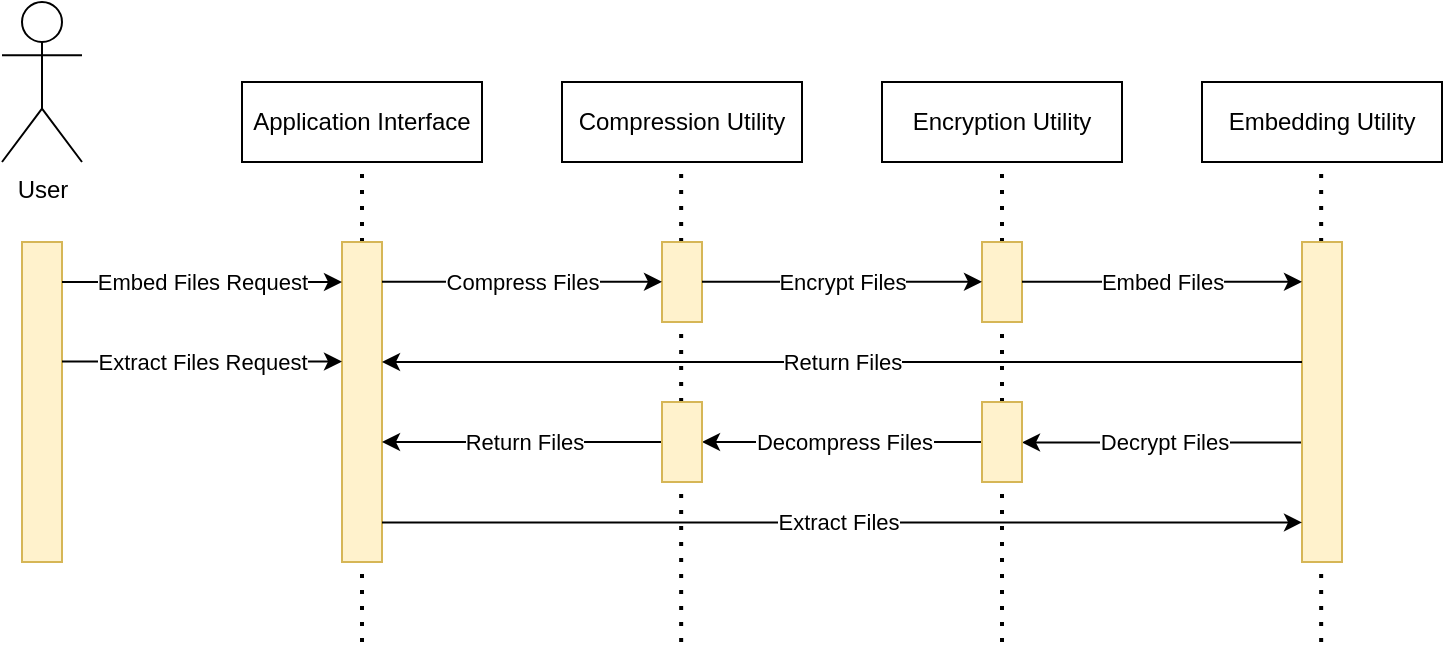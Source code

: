 <mxfile version="25.0.3">
  <diagram name="Page-1" id="_64ufnM-X4IV8vlH-ZPl">
    <mxGraphModel dx="955" dy="721" grid="1" gridSize="10" guides="1" tooltips="1" connect="1" arrows="1" fold="1" page="1" pageScale="1" pageWidth="850" pageHeight="1100" math="0" shadow="0">
      <root>
        <mxCell id="0" />
        <mxCell id="1" parent="0" />
        <mxCell id="b5wdQTQ81oaLnNMWkXeV-55" value="" style="endArrow=none;dashed=1;html=1;dashPattern=1 3;strokeWidth=2;rounded=0;entryX=0.5;entryY=1;entryDx=0;entryDy=0;endSize=6;jumpSize=6;" edge="1" parent="1">
          <mxGeometry width="50" height="50" relative="1" as="geometry">
            <mxPoint x="739.58" y="400" as="sourcePoint" />
            <mxPoint x="739.58" y="160" as="targetPoint" />
          </mxGeometry>
        </mxCell>
        <mxCell id="b5wdQTQ81oaLnNMWkXeV-53" value="" style="endArrow=none;dashed=1;html=1;dashPattern=1 3;strokeWidth=2;rounded=0;entryX=0.5;entryY=1;entryDx=0;entryDy=0;endSize=6;jumpSize=6;" edge="1" parent="1">
          <mxGeometry width="50" height="50" relative="1" as="geometry">
            <mxPoint x="419.58" y="400" as="sourcePoint" />
            <mxPoint x="419.58" y="160" as="targetPoint" />
          </mxGeometry>
        </mxCell>
        <mxCell id="b5wdQTQ81oaLnNMWkXeV-54" value="" style="endArrow=none;dashed=1;html=1;dashPattern=1 3;strokeWidth=2;rounded=0;entryX=0.5;entryY=1;entryDx=0;entryDy=0;endSize=6;jumpSize=6;" edge="1" parent="1">
          <mxGeometry width="50" height="50" relative="1" as="geometry">
            <mxPoint x="580" y="400" as="sourcePoint" />
            <mxPoint x="580" y="160" as="targetPoint" />
          </mxGeometry>
        </mxCell>
        <mxCell id="b5wdQTQ81oaLnNMWkXeV-1" value="&lt;div&gt;User&lt;/div&gt;" style="shape=umlActor;verticalLabelPosition=bottom;verticalAlign=top;html=1;outlineConnect=0;" vertex="1" parent="1">
          <mxGeometry x="80" y="80" width="40" height="80" as="geometry" />
        </mxCell>
        <mxCell id="b5wdQTQ81oaLnNMWkXeV-2" value="Application Interface" style="rounded=0;whiteSpace=wrap;html=1;" vertex="1" parent="1">
          <mxGeometry x="200" y="120" width="120" height="40" as="geometry" />
        </mxCell>
        <mxCell id="b5wdQTQ81oaLnNMWkXeV-4" value="" style="rounded=0;whiteSpace=wrap;html=1;fillColor=#fff2cc;strokeColor=#d6b656;" vertex="1" parent="1">
          <mxGeometry x="90" y="200" width="20" height="160" as="geometry" />
        </mxCell>
        <mxCell id="b5wdQTQ81oaLnNMWkXeV-5" value="" style="endArrow=none;dashed=1;html=1;dashPattern=1 3;strokeWidth=2;rounded=0;entryX=0.5;entryY=1;entryDx=0;entryDy=0;endSize=6;jumpSize=6;" edge="1" parent="1" target="b5wdQTQ81oaLnNMWkXeV-2">
          <mxGeometry width="50" height="50" relative="1" as="geometry">
            <mxPoint x="260" y="400" as="sourcePoint" />
            <mxPoint x="260" y="200" as="targetPoint" />
          </mxGeometry>
        </mxCell>
        <mxCell id="b5wdQTQ81oaLnNMWkXeV-7" value="Compression Utility" style="rounded=0;whiteSpace=wrap;html=1;" vertex="1" parent="1">
          <mxGeometry x="360" y="120" width="120" height="40" as="geometry" />
        </mxCell>
        <mxCell id="b5wdQTQ81oaLnNMWkXeV-9" value="Encryption Utility" style="rounded=0;whiteSpace=wrap;html=1;" vertex="1" parent="1">
          <mxGeometry x="520" y="120" width="120" height="40" as="geometry" />
        </mxCell>
        <mxCell id="b5wdQTQ81oaLnNMWkXeV-11" value="Embedding Utility" style="rounded=0;whiteSpace=wrap;html=1;" vertex="1" parent="1">
          <mxGeometry x="680" y="120" width="120" height="40" as="geometry" />
        </mxCell>
        <mxCell id="b5wdQTQ81oaLnNMWkXeV-15" value="" style="rounded=0;whiteSpace=wrap;html=1;fillColor=#fff2cc;strokeColor=#d6b656;" vertex="1" parent="1">
          <mxGeometry x="250" y="200" width="20" height="160" as="geometry" />
        </mxCell>
        <mxCell id="b5wdQTQ81oaLnNMWkXeV-16" value="" style="endArrow=classic;html=1;rounded=0;entryX=0;entryY=0.125;entryDx=0;entryDy=0;entryPerimeter=0;exitX=1;exitY=0.125;exitDx=0;exitDy=0;exitPerimeter=0;" edge="1" parent="1" source="b5wdQTQ81oaLnNMWkXeV-4" target="b5wdQTQ81oaLnNMWkXeV-15">
          <mxGeometry width="50" height="50" relative="1" as="geometry">
            <mxPoint x="120" y="220" as="sourcePoint" />
            <mxPoint x="230" y="220" as="targetPoint" />
          </mxGeometry>
        </mxCell>
        <mxCell id="b5wdQTQ81oaLnNMWkXeV-17" value="Embed Files Request" style="edgeLabel;html=1;align=center;verticalAlign=middle;resizable=0;points=[];" vertex="1" connectable="0" parent="b5wdQTQ81oaLnNMWkXeV-16">
          <mxGeometry x="-0.009" relative="1" as="geometry">
            <mxPoint as="offset" />
          </mxGeometry>
        </mxCell>
        <mxCell id="b5wdQTQ81oaLnNMWkXeV-18" value="" style="rounded=0;whiteSpace=wrap;html=1;fillColor=#fff2cc;strokeColor=#d6b656;" vertex="1" parent="1">
          <mxGeometry x="410" y="200" width="20" height="40" as="geometry" />
        </mxCell>
        <mxCell id="b5wdQTQ81oaLnNMWkXeV-19" value="" style="rounded=0;whiteSpace=wrap;html=1;fillColor=#fff2cc;strokeColor=#d6b656;" vertex="1" parent="1">
          <mxGeometry x="570" y="200" width="20" height="40" as="geometry" />
        </mxCell>
        <mxCell id="b5wdQTQ81oaLnNMWkXeV-40" style="edgeStyle=orthogonalEdgeStyle;rounded=0;orthogonalLoop=1;jettySize=auto;html=1;entryX=1;entryY=0.75;entryDx=0;entryDy=0;" edge="1" parent="1">
          <mxGeometry relative="1" as="geometry">
            <mxPoint x="730" y="300.24" as="sourcePoint" />
            <mxPoint x="590" y="300.24" as="targetPoint" />
          </mxGeometry>
        </mxCell>
        <mxCell id="b5wdQTQ81oaLnNMWkXeV-42" value="Decrypt Files" style="edgeLabel;html=1;align=center;verticalAlign=middle;resizable=0;points=[];" vertex="1" connectable="0" parent="b5wdQTQ81oaLnNMWkXeV-40">
          <mxGeometry x="-0.009" y="-2" relative="1" as="geometry">
            <mxPoint y="2" as="offset" />
          </mxGeometry>
        </mxCell>
        <mxCell id="b5wdQTQ81oaLnNMWkXeV-20" value="" style="rounded=0;whiteSpace=wrap;html=1;fillColor=#fff2cc;strokeColor=#d6b656;" vertex="1" parent="1">
          <mxGeometry x="730" y="200" width="20" height="160" as="geometry" />
        </mxCell>
        <mxCell id="b5wdQTQ81oaLnNMWkXeV-21" value="" style="endArrow=classic;html=1;rounded=0;entryX=0;entryY=0.25;entryDx=0;entryDy=0;" edge="1" parent="1">
          <mxGeometry width="50" height="50" relative="1" as="geometry">
            <mxPoint x="110" y="259.76" as="sourcePoint" />
            <mxPoint x="250" y="259.76" as="targetPoint" />
          </mxGeometry>
        </mxCell>
        <mxCell id="b5wdQTQ81oaLnNMWkXeV-22" value="Extract Files Request" style="edgeLabel;html=1;align=center;verticalAlign=middle;resizable=0;points=[];" vertex="1" connectable="0" parent="b5wdQTQ81oaLnNMWkXeV-21">
          <mxGeometry x="-0.009" relative="1" as="geometry">
            <mxPoint as="offset" />
          </mxGeometry>
        </mxCell>
        <mxCell id="b5wdQTQ81oaLnNMWkXeV-23" value="" style="endArrow=classic;html=1;rounded=0;entryX=0;entryY=0.25;entryDx=0;entryDy=0;" edge="1" parent="1">
          <mxGeometry width="50" height="50" relative="1" as="geometry">
            <mxPoint x="270" y="219.88" as="sourcePoint" />
            <mxPoint x="410" y="219.88" as="targetPoint" />
          </mxGeometry>
        </mxCell>
        <mxCell id="b5wdQTQ81oaLnNMWkXeV-24" value="Compress Files" style="edgeLabel;html=1;align=center;verticalAlign=middle;resizable=0;points=[];" vertex="1" connectable="0" parent="b5wdQTQ81oaLnNMWkXeV-23">
          <mxGeometry x="-0.009" relative="1" as="geometry">
            <mxPoint as="offset" />
          </mxGeometry>
        </mxCell>
        <mxCell id="b5wdQTQ81oaLnNMWkXeV-27" value="" style="endArrow=classic;html=1;rounded=0;entryX=0;entryY=0.25;entryDx=0;entryDy=0;" edge="1" parent="1">
          <mxGeometry width="50" height="50" relative="1" as="geometry">
            <mxPoint x="430" y="219.88" as="sourcePoint" />
            <mxPoint x="570" y="219.88" as="targetPoint" />
          </mxGeometry>
        </mxCell>
        <mxCell id="b5wdQTQ81oaLnNMWkXeV-28" value="Encrypt Files" style="edgeLabel;html=1;align=center;verticalAlign=middle;resizable=0;points=[];" vertex="1" connectable="0" parent="b5wdQTQ81oaLnNMWkXeV-27">
          <mxGeometry x="-0.009" relative="1" as="geometry">
            <mxPoint as="offset" />
          </mxGeometry>
        </mxCell>
        <mxCell id="b5wdQTQ81oaLnNMWkXeV-31" value="" style="endArrow=classic;html=1;rounded=0;entryX=0;entryY=0.25;entryDx=0;entryDy=0;" edge="1" parent="1">
          <mxGeometry width="50" height="50" relative="1" as="geometry">
            <mxPoint x="590" y="219.88" as="sourcePoint" />
            <mxPoint x="730" y="219.88" as="targetPoint" />
          </mxGeometry>
        </mxCell>
        <mxCell id="b5wdQTQ81oaLnNMWkXeV-32" value="Embed Files" style="edgeLabel;html=1;align=center;verticalAlign=middle;resizable=0;points=[];" vertex="1" connectable="0" parent="b5wdQTQ81oaLnNMWkXeV-31">
          <mxGeometry x="-0.009" relative="1" as="geometry">
            <mxPoint as="offset" />
          </mxGeometry>
        </mxCell>
        <mxCell id="b5wdQTQ81oaLnNMWkXeV-36" value="" style="endArrow=classic;html=1;rounded=0;entryX=0;entryY=0.833;entryDx=0;entryDy=0;entryPerimeter=0;" edge="1" parent="1">
          <mxGeometry width="50" height="50" relative="1" as="geometry">
            <mxPoint x="270" y="340.24" as="sourcePoint" />
            <mxPoint x="730" y="340.2" as="targetPoint" />
          </mxGeometry>
        </mxCell>
        <mxCell id="b5wdQTQ81oaLnNMWkXeV-37" value="Extract Files" style="edgeLabel;html=1;align=center;verticalAlign=middle;resizable=0;points=[];" vertex="1" connectable="0" parent="b5wdQTQ81oaLnNMWkXeV-36">
          <mxGeometry x="-0.009" relative="1" as="geometry">
            <mxPoint as="offset" />
          </mxGeometry>
        </mxCell>
        <mxCell id="b5wdQTQ81oaLnNMWkXeV-43" style="edgeStyle=orthogonalEdgeStyle;rounded=0;orthogonalLoop=1;jettySize=auto;html=1;entryX=1;entryY=0.75;entryDx=0;entryDy=0;" edge="1" parent="1">
          <mxGeometry relative="1" as="geometry">
            <mxPoint x="570" y="300" as="sourcePoint" />
            <mxPoint x="430" y="300" as="targetPoint" />
          </mxGeometry>
        </mxCell>
        <mxCell id="b5wdQTQ81oaLnNMWkXeV-44" value="Decompress Files" style="edgeLabel;html=1;align=center;verticalAlign=middle;resizable=0;points=[];" vertex="1" connectable="0" parent="b5wdQTQ81oaLnNMWkXeV-43">
          <mxGeometry x="-0.009" y="-2" relative="1" as="geometry">
            <mxPoint y="2" as="offset" />
          </mxGeometry>
        </mxCell>
        <mxCell id="b5wdQTQ81oaLnNMWkXeV-46" style="edgeStyle=orthogonalEdgeStyle;rounded=0;orthogonalLoop=1;jettySize=auto;html=1;entryX=1;entryY=0.75;entryDx=0;entryDy=0;" edge="1" parent="1">
          <mxGeometry relative="1" as="geometry">
            <mxPoint x="410" y="300" as="sourcePoint" />
            <mxPoint x="270" y="300" as="targetPoint" />
          </mxGeometry>
        </mxCell>
        <mxCell id="b5wdQTQ81oaLnNMWkXeV-47" value="Return Files" style="edgeLabel;html=1;align=center;verticalAlign=middle;resizable=0;points=[];" vertex="1" connectable="0" parent="b5wdQTQ81oaLnNMWkXeV-46">
          <mxGeometry x="-0.009" y="-2" relative="1" as="geometry">
            <mxPoint y="2" as="offset" />
          </mxGeometry>
        </mxCell>
        <mxCell id="b5wdQTQ81oaLnNMWkXeV-48" value="" style="rounded=0;whiteSpace=wrap;html=1;fillColor=#fff2cc;strokeColor=#d6b656;" vertex="1" parent="1">
          <mxGeometry x="410" y="280" width="20" height="40" as="geometry" />
        </mxCell>
        <mxCell id="b5wdQTQ81oaLnNMWkXeV-49" value="" style="rounded=0;whiteSpace=wrap;html=1;fillColor=#fff2cc;strokeColor=#d6b656;" vertex="1" parent="1">
          <mxGeometry x="570" y="280" width="20" height="40" as="geometry" />
        </mxCell>
        <mxCell id="b5wdQTQ81oaLnNMWkXeV-50" value="Return Files" style="endArrow=classic;html=1;rounded=0;entryX=1;entryY=0.375;entryDx=0;entryDy=0;entryPerimeter=0;" edge="1" parent="1" target="b5wdQTQ81oaLnNMWkXeV-15">
          <mxGeometry width="50" height="50" relative="1" as="geometry">
            <mxPoint x="730" y="260" as="sourcePoint" />
            <mxPoint x="300" y="260" as="targetPoint" />
          </mxGeometry>
        </mxCell>
      </root>
    </mxGraphModel>
  </diagram>
</mxfile>
